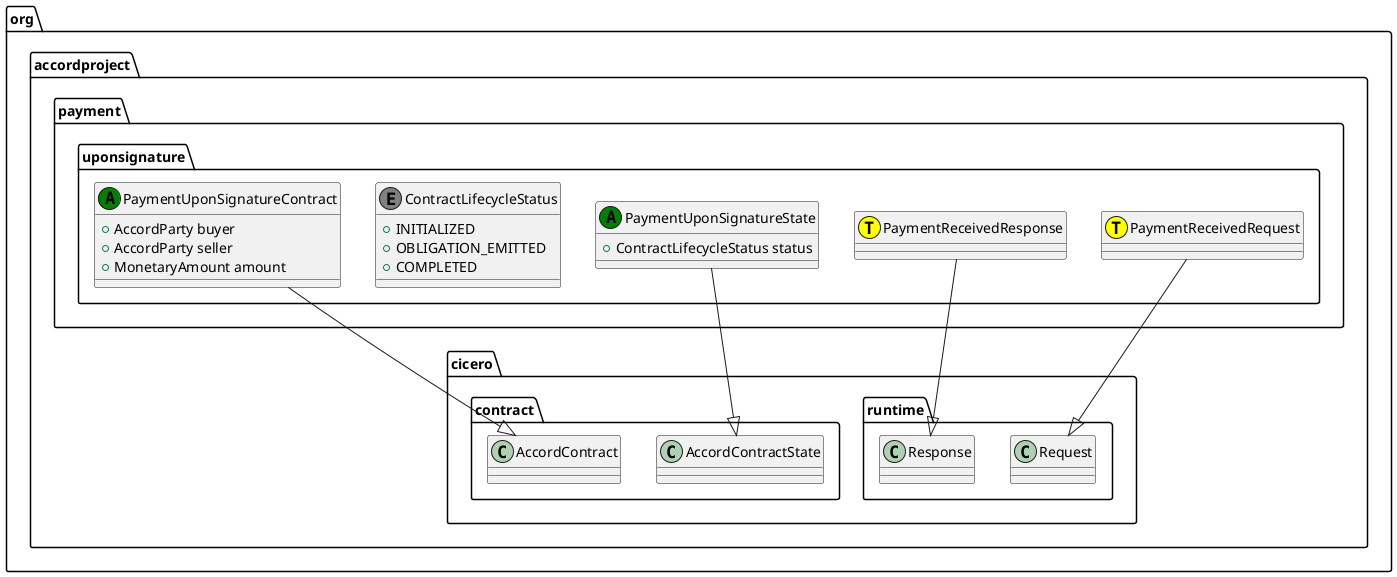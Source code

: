 @startuml
class org.accordproject.payment.uponsignature.PaymentReceivedRequest << (T,yellow) >> {
}
org.accordproject.payment.uponsignature.PaymentReceivedRequest --|> org.accordproject.cicero.runtime.Request
class org.accordproject.payment.uponsignature.PaymentReceivedResponse << (T,yellow) >> {
}
org.accordproject.payment.uponsignature.PaymentReceivedResponse --|> org.accordproject.cicero.runtime.Response
class org.accordproject.payment.uponsignature.PaymentUponSignatureState << (A,green) >> {
   + ContractLifecycleStatus status
}
org.accordproject.payment.uponsignature.PaymentUponSignatureState --|> org.accordproject.cicero.contract.AccordContractState
class org.accordproject.payment.uponsignature.ContractLifecycleStatus << (E,grey) >> {
   + INITIALIZED
   + OBLIGATION_EMITTED
   + COMPLETED
}
class org.accordproject.payment.uponsignature.PaymentUponSignatureContract << (A,green) >> {
   + AccordParty buyer
   + AccordParty seller
   + MonetaryAmount amount
}
org.accordproject.payment.uponsignature.PaymentUponSignatureContract --|> org.accordproject.cicero.contract.AccordContract
@enduml
